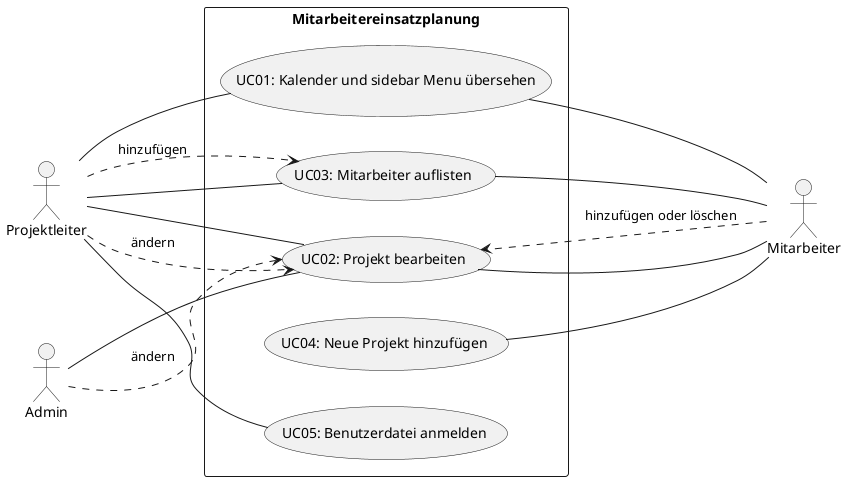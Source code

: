 @startuml example-usecase-diagram
left to right direction

' skin parameters for usecase with special stereotype
skinparam usecase<<unspezifiziert>> {
  BackgroundColor #eee
  BorderColor #red
  StereotypeFontColor #gray
  StereotypeFontSize 10
}

actor Projektleiter
actor Mitarbeiter
actor Admin

rectangle "Mitarbeitereinsatzplanung" {
  usecase "UC01: Kalender und sidebar Menu übersehen" as uc01
  usecase "UC02: Projekt bearbeiten" as uc02
  usecase "UC03: Mitarbeiter auflisten" as uc03
  usecase "UC04: Neue Projekt hinzufügen" as uc04
  usecase "UC05: Benutzerdatei anmelden" as uc05
}

Projektleiter -- uc01
uc01 -- Mitarbeiter
Projektleiter -- uc02
Projektleiter .down.> uc02 : ändern
Admin -- uc02
Admin .down.> uc02 : ändern
uc02 -- Mitarbeiter
Mitarbeiter .down.> uc02 : hinzufügen oder löschen
Projektleiter -- uc03
Projektleiter .down.> uc03 : hinzufügen
uc03 -- Mitarbeiter
uc04 -- Mitarbeiter
Projektleiter -- uc05 
@enduml